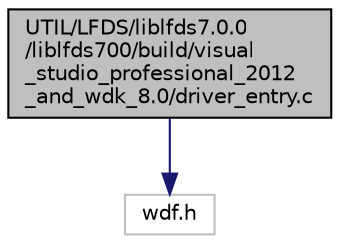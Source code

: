 digraph "UTIL/LFDS/liblfds7.0.0/liblfds700/build/visual_studio_professional_2012_and_wdk_8.0/driver_entry.c"
{
 // LATEX_PDF_SIZE
  edge [fontname="Helvetica",fontsize="10",labelfontname="Helvetica",labelfontsize="10"];
  node [fontname="Helvetica",fontsize="10",shape=record];
  Node1 [label="UTIL/LFDS/liblfds7.0.0\l/liblfds700/build/visual\l_studio_professional_2012\l_and_wdk_8.0/driver_entry.c",height=0.2,width=0.4,color="black", fillcolor="grey75", style="filled", fontcolor="black",tooltip=" "];
  Node1 -> Node2 [color="midnightblue",fontsize="10",style="solid",fontname="Helvetica"];
  Node2 [label="wdf.h",height=0.2,width=0.4,color="grey75", fillcolor="white", style="filled",tooltip=" "];
}
